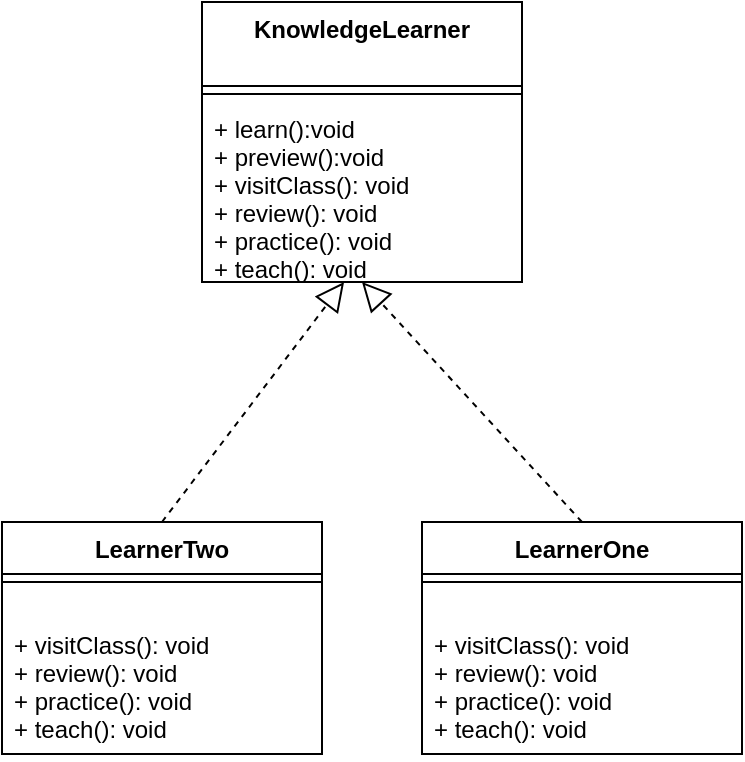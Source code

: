 <mxfile version="18.0.6" type="device"><diagram id="O14iVWOmEkbd68XGvrKk" name="第 1 页"><mxGraphModel dx="1059" dy="857" grid="1" gridSize="10" guides="1" tooltips="1" connect="1" arrows="1" fold="1" page="1" pageScale="1" pageWidth="827" pageHeight="1169" math="0" shadow="0"><root><mxCell id="0"/><mxCell id="1" parent="0"/><mxCell id="iPxe5eymYNErWiA3b6nh-1" value="KnowledgeLearner" style="swimlane;fontStyle=1;align=center;verticalAlign=top;childLayout=stackLayout;horizontal=1;startSize=42;horizontalStack=0;resizeParent=1;resizeParentMax=0;resizeLast=0;collapsible=1;marginBottom=0;" parent="1" vertex="1"><mxGeometry x="120" y="160" width="160" height="140" as="geometry"/></mxCell><mxCell id="iPxe5eymYNErWiA3b6nh-2" value="" style="line;strokeWidth=1;fillColor=none;align=left;verticalAlign=middle;spacingTop=-1;spacingLeft=3;spacingRight=3;rotatable=0;labelPosition=right;points=[];portConstraint=eastwest;" parent="iPxe5eymYNErWiA3b6nh-1" vertex="1"><mxGeometry y="42" width="160" height="8" as="geometry"/></mxCell><mxCell id="iPxe5eymYNErWiA3b6nh-3" value="+ learn():void&#10;+ preview():void&#10;+ visitClass(): void&#10;+ review(): void&#10;+ practice(): void&#10;+ teach(): void" style="text;strokeColor=none;fillColor=none;align=left;verticalAlign=top;spacingLeft=4;spacingRight=4;overflow=hidden;rotatable=0;points=[[0,0.5],[1,0.5]];portConstraint=eastwest;" parent="iPxe5eymYNErWiA3b6nh-1" vertex="1"><mxGeometry y="50" width="160" height="90" as="geometry"/></mxCell><mxCell id="iPxe5eymYNErWiA3b6nh-4" value="LearnerTwo" style="swimlane;fontStyle=1;align=center;verticalAlign=top;childLayout=stackLayout;horizontal=1;startSize=26;horizontalStack=0;resizeParent=1;resizeParentMax=0;resizeLast=0;collapsible=1;marginBottom=0;" parent="1" vertex="1"><mxGeometry x="20" y="420" width="160" height="116" as="geometry"/></mxCell><mxCell id="iPxe5eymYNErWiA3b6nh-6" value="" style="line;strokeWidth=1;fillColor=none;align=left;verticalAlign=middle;spacingTop=-1;spacingLeft=3;spacingRight=3;rotatable=0;labelPosition=right;points=[];portConstraint=eastwest;" parent="iPxe5eymYNErWiA3b6nh-4" vertex="1"><mxGeometry y="26" width="160" height="8" as="geometry"/></mxCell><mxCell id="iPxe5eymYNErWiA3b6nh-7" value="&#10;+ visitClass(): void&#10;+ review(): void&#10;+ practice(): void&#10;+ teach(): void" style="text;strokeColor=none;fillColor=none;align=left;verticalAlign=top;spacingLeft=4;spacingRight=4;overflow=hidden;rotatable=0;points=[[0,0.5],[1,0.5]];portConstraint=eastwest;" parent="iPxe5eymYNErWiA3b6nh-4" vertex="1"><mxGeometry y="34" width="160" height="82" as="geometry"/></mxCell><mxCell id="iPxe5eymYNErWiA3b6nh-8" value="LearnerOne" style="swimlane;fontStyle=1;align=center;verticalAlign=top;childLayout=stackLayout;horizontal=1;startSize=26;horizontalStack=0;resizeParent=1;resizeParentMax=0;resizeLast=0;collapsible=1;marginBottom=0;" parent="1" vertex="1"><mxGeometry x="230" y="420" width="160" height="116" as="geometry"/></mxCell><mxCell id="iPxe5eymYNErWiA3b6nh-10" value="" style="line;strokeWidth=1;fillColor=none;align=left;verticalAlign=middle;spacingTop=-1;spacingLeft=3;spacingRight=3;rotatable=0;labelPosition=right;points=[];portConstraint=eastwest;" parent="iPxe5eymYNErWiA3b6nh-8" vertex="1"><mxGeometry y="26" width="160" height="8" as="geometry"/></mxCell><mxCell id="iPxe5eymYNErWiA3b6nh-11" value="&#10;+ visitClass(): void&#10;+ review(): void&#10;+ practice(): void&#10;+ teach(): void" style="text;strokeColor=none;fillColor=none;align=left;verticalAlign=top;spacingLeft=4;spacingRight=4;overflow=hidden;rotatable=0;points=[[0,0.5],[1,0.5]];portConstraint=eastwest;" parent="iPxe5eymYNErWiA3b6nh-8" vertex="1"><mxGeometry y="34" width="160" height="82" as="geometry"/></mxCell><mxCell id="iPxe5eymYNErWiA3b6nh-13" value="" style="endArrow=block;dashed=1;endFill=0;endSize=12;html=1;exitX=0.5;exitY=0;exitDx=0;exitDy=0;" parent="1" source="iPxe5eymYNErWiA3b6nh-8" edge="1"><mxGeometry width="160" relative="1" as="geometry"><mxPoint x="103" y="390" as="sourcePoint"/><mxPoint x="200" y="300" as="targetPoint"/></mxGeometry></mxCell><mxCell id="iPxe5eymYNErWiA3b6nh-14" value="" style="endArrow=block;dashed=1;endFill=0;endSize=12;html=1;exitX=0.5;exitY=0;exitDx=0;exitDy=0;entryX=0.444;entryY=1;entryDx=0;entryDy=0;entryPerimeter=0;" parent="1" source="iPxe5eymYNErWiA3b6nh-4" target="iPxe5eymYNErWiA3b6nh-3" edge="1"><mxGeometry width="160" relative="1" as="geometry"><mxPoint x="320" y="590" as="sourcePoint"/><mxPoint x="190" y="306.58" as="targetPoint"/></mxGeometry></mxCell></root></mxGraphModel></diagram></mxfile>